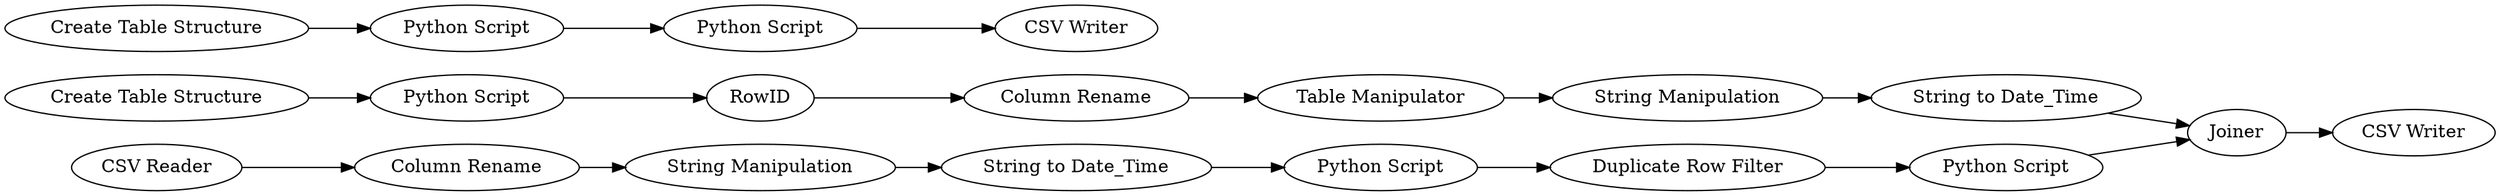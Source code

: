 digraph {
	"545773007369090436_106" [label="CSV Writer"]
	"545773007369090436_86" [label="Create Table Structure"]
	"545773007369090436_105" [label="Table Manipulator"]
	"545773007369090436_56" [label="Python Script"]
	"545773007369090436_103" [label="String Manipulation"]
	"545773007369090436_85" [label="Python Script"]
	"545773007369090436_55" [label="Create Table Structure"]
	"545773007369090436_26" [label="CSV Writer"]
	"545773007369090436_93" [label="CSV Reader"]
	"545773007369090436_95" [label="String to Date_Time"]
	"545773007369090436_98" [label="String Manipulation"]
	"545773007369090436_90" [label="Python Script"]
	"545773007369090436_100" [label="String to Date_Time"]
	"545773007369090436_94" [label="Column Rename"]
	"545773007369090436_104" [label="Column Rename"]
	"545773007369090436_102" [label=RowID]
	"545773007369090436_99" [label=Joiner]
	"545773007369090436_54" [label="Python Script"]
	"545773007369090436_107" [label="Duplicate Row Filter"]
	"545773007369090436_87" [label="Python Script"]
	"545773007369090436_100" -> "545773007369090436_99"
	"545773007369090436_86" -> "545773007369090436_85"
	"545773007369090436_104" -> "545773007369090436_105"
	"545773007369090436_95" -> "545773007369090436_90"
	"545773007369090436_85" -> "545773007369090436_102"
	"545773007369090436_90" -> "545773007369090436_107"
	"545773007369090436_56" -> "545773007369090436_26"
	"545773007369090436_87" -> "545773007369090436_99"
	"545773007369090436_103" -> "545773007369090436_100"
	"545773007369090436_98" -> "545773007369090436_95"
	"545773007369090436_94" -> "545773007369090436_98"
	"545773007369090436_99" -> "545773007369090436_106"
	"545773007369090436_102" -> "545773007369090436_104"
	"545773007369090436_55" -> "545773007369090436_54"
	"545773007369090436_54" -> "545773007369090436_56"
	"545773007369090436_105" -> "545773007369090436_103"
	"545773007369090436_93" -> "545773007369090436_94"
	"545773007369090436_107" -> "545773007369090436_87"
	rankdir=LR
}
